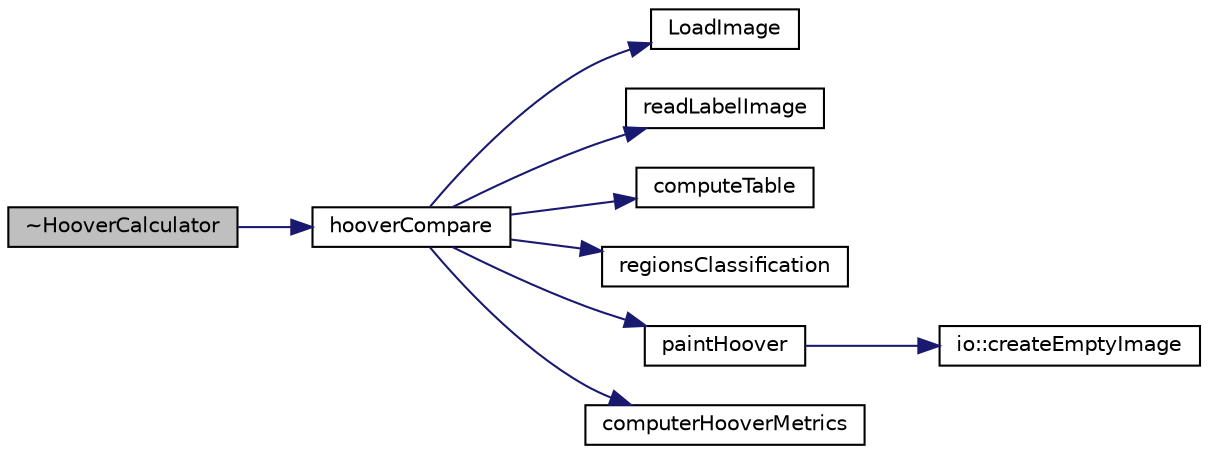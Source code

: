digraph "~HooverCalculator"
{
  edge [fontname="Helvetica",fontsize="10",labelfontname="Helvetica",labelfontsize="10"];
  node [fontname="Helvetica",fontsize="10",shape=record];
  rankdir="LR";
  Node1 [label="~HooverCalculator",height=0.2,width=0.4,color="black", fillcolor="grey75", style="filled", fontcolor="black"];
  Node1 -> Node2 [color="midnightblue",fontsize="10",style="solid",fontname="Helvetica"];
  Node2 [label="hooverCompare",height=0.2,width=0.4,color="black", fillcolor="white", style="filled",URL="$hoovermetrics_8cpp.html#a455a7ff79d9891a057cc18d8b07a60f4"];
  Node2 -> Node3 [color="midnightblue",fontsize="10",style="solid",fontname="Helvetica"];
  Node3 [label="LoadImage",height=0.2,width=0.4,color="black", fillcolor="white", style="filled",URL="$hoovermetrics_8cpp.html#a078de0e3a5a60fd22985db580ed1444c"];
  Node2 -> Node4 [color="midnightblue",fontsize="10",style="solid",fontname="Helvetica"];
  Node4 [label="readLabelImage",height=0.2,width=0.4,color="black", fillcolor="white", style="filled",URL="$hoovermetrics_8cpp.html#af90d4745151264d1f75469ac189fcf2d"];
  Node2 -> Node5 [color="midnightblue",fontsize="10",style="solid",fontname="Helvetica"];
  Node5 [label="computeTable",height=0.2,width=0.4,color="black", fillcolor="white", style="filled",URL="$hoovermetrics_8cpp.html#a857391ba4daaa9af3bacfbdc957611fa"];
  Node2 -> Node6 [color="midnightblue",fontsize="10",style="solid",fontname="Helvetica"];
  Node6 [label="regionsClassification",height=0.2,width=0.4,color="black", fillcolor="white", style="filled",URL="$hoovermetrics_8cpp.html#ae19e2f2b31293dfc906e287ea3eba3f9"];
  Node2 -> Node7 [color="midnightblue",fontsize="10",style="solid",fontname="Helvetica"];
  Node7 [label="paintHoover",height=0.2,width=0.4,color="black", fillcolor="white", style="filled",URL="$hoovermetrics_8cpp.html#a7f145140df94d625254d8cdd1f06fab2"];
  Node7 -> Node8 [color="midnightblue",fontsize="10",style="solid",fontname="Helvetica"];
  Node8 [label="io::createEmptyImage",height=0.2,width=0.4,color="black", fillcolor="white", style="filled",URL="$classio.html#ad6416470f0bad1244450a687d0c897e6"];
  Node2 -> Node9 [color="midnightblue",fontsize="10",style="solid",fontname="Helvetica"];
  Node9 [label="computerHooverMetrics",height=0.2,width=0.4,color="black", fillcolor="white", style="filled",URL="$hoovermetrics_8cpp.html#a980ac1cda29aeb356b73c655e29800df"];
}
